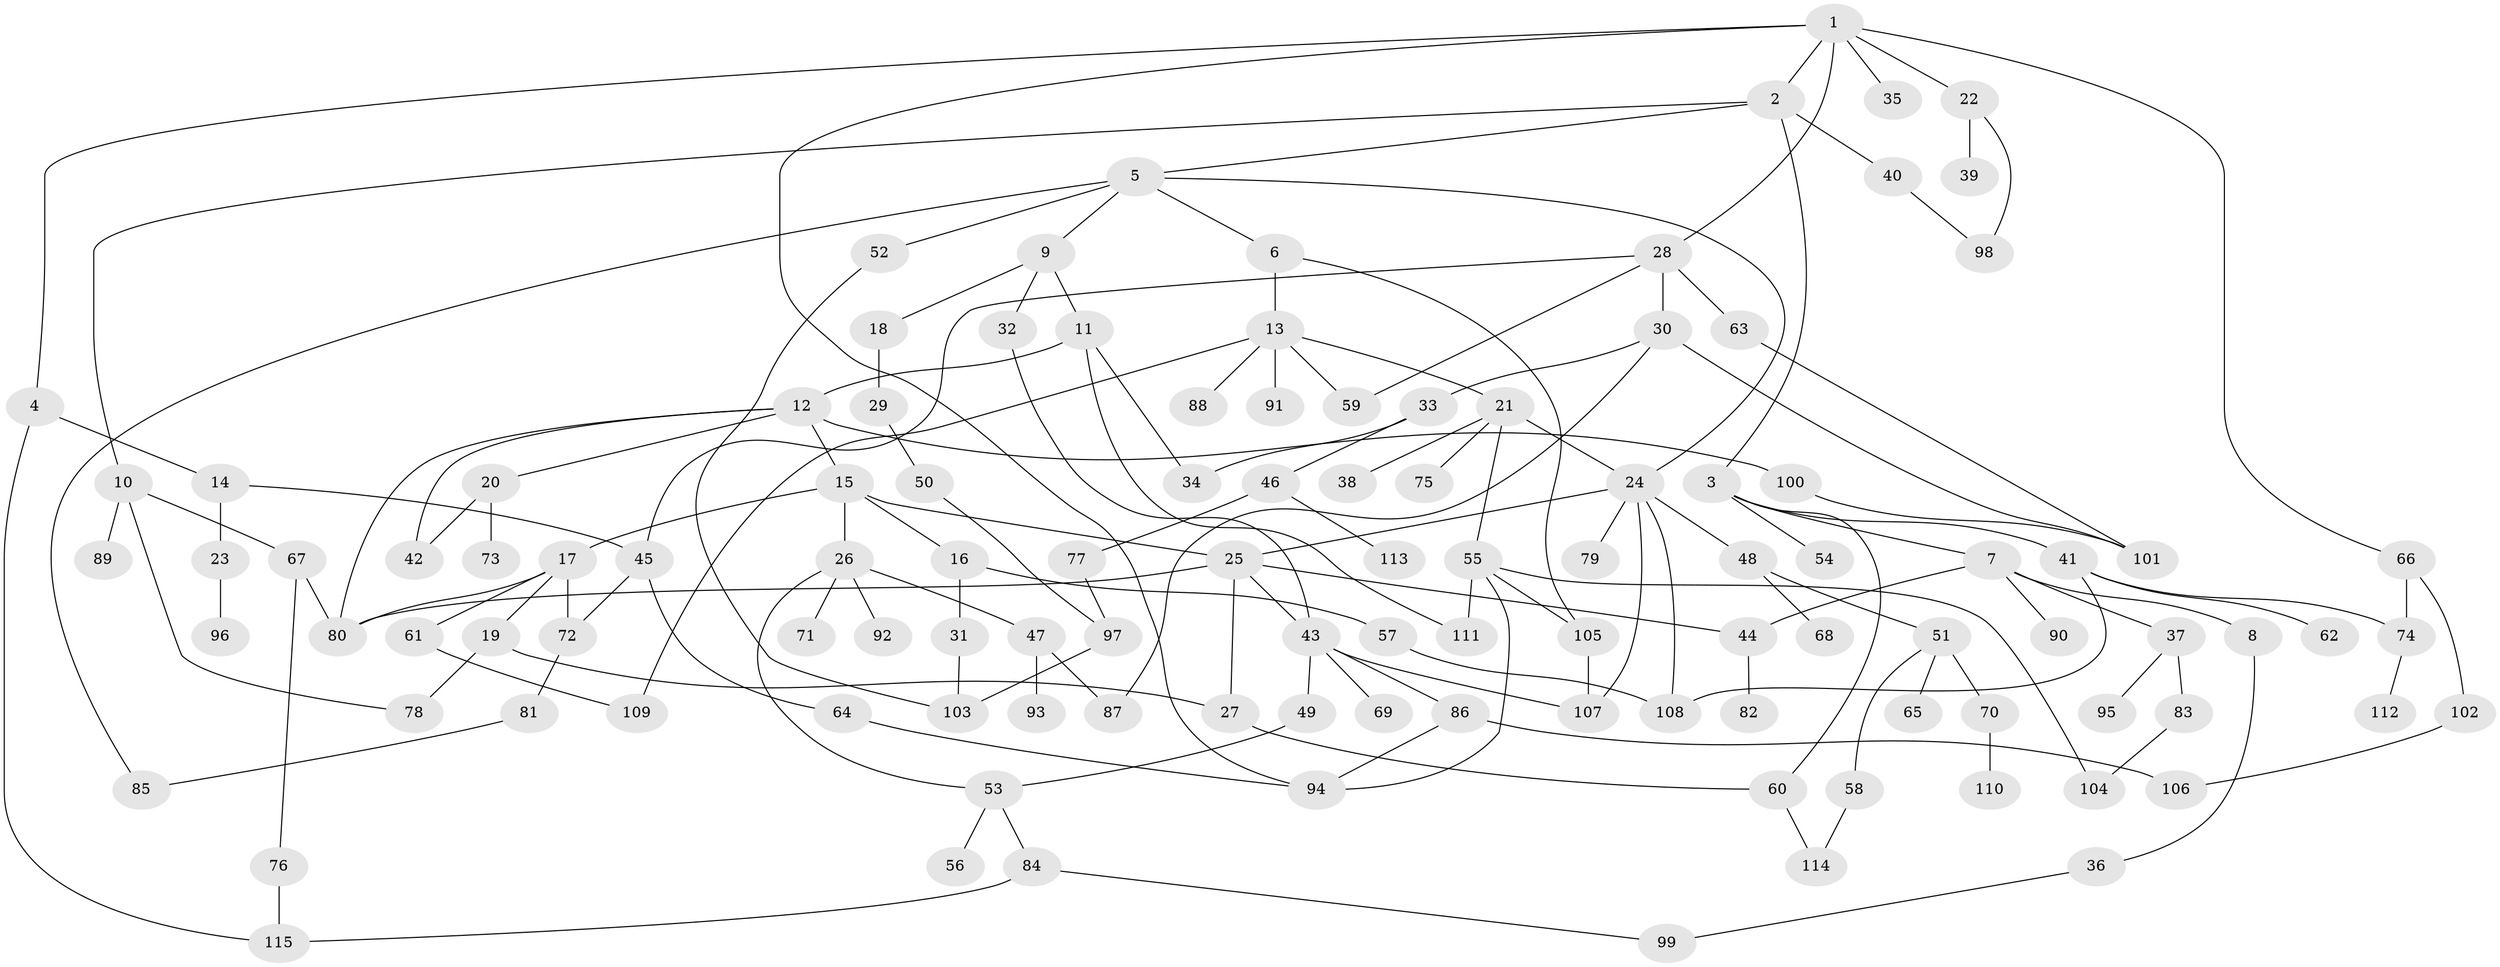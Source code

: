 // coarse degree distribution, {8: 0.05063291139240506, 9: 0.02531645569620253, 3: 0.20253164556962025, 2: 0.3037974683544304, 6: 0.02531645569620253, 4: 0.06329113924050633, 5: 0.06329113924050633, 1: 0.24050632911392406, 7: 0.02531645569620253}
// Generated by graph-tools (version 1.1) at 2025/41/03/06/25 10:41:27]
// undirected, 115 vertices, 155 edges
graph export_dot {
graph [start="1"]
  node [color=gray90,style=filled];
  1;
  2;
  3;
  4;
  5;
  6;
  7;
  8;
  9;
  10;
  11;
  12;
  13;
  14;
  15;
  16;
  17;
  18;
  19;
  20;
  21;
  22;
  23;
  24;
  25;
  26;
  27;
  28;
  29;
  30;
  31;
  32;
  33;
  34;
  35;
  36;
  37;
  38;
  39;
  40;
  41;
  42;
  43;
  44;
  45;
  46;
  47;
  48;
  49;
  50;
  51;
  52;
  53;
  54;
  55;
  56;
  57;
  58;
  59;
  60;
  61;
  62;
  63;
  64;
  65;
  66;
  67;
  68;
  69;
  70;
  71;
  72;
  73;
  74;
  75;
  76;
  77;
  78;
  79;
  80;
  81;
  82;
  83;
  84;
  85;
  86;
  87;
  88;
  89;
  90;
  91;
  92;
  93;
  94;
  95;
  96;
  97;
  98;
  99;
  100;
  101;
  102;
  103;
  104;
  105;
  106;
  107;
  108;
  109;
  110;
  111;
  112;
  113;
  114;
  115;
  1 -- 2;
  1 -- 4;
  1 -- 22;
  1 -- 28;
  1 -- 35;
  1 -- 66;
  1 -- 94;
  2 -- 3;
  2 -- 5;
  2 -- 10;
  2 -- 40;
  3 -- 7;
  3 -- 41;
  3 -- 54;
  3 -- 60;
  4 -- 14;
  4 -- 115;
  5 -- 6;
  5 -- 9;
  5 -- 52;
  5 -- 24;
  5 -- 85;
  6 -- 13;
  6 -- 105;
  7 -- 8;
  7 -- 37;
  7 -- 44;
  7 -- 90;
  8 -- 36;
  9 -- 11;
  9 -- 18;
  9 -- 32;
  10 -- 67;
  10 -- 78;
  10 -- 89;
  11 -- 12;
  11 -- 34;
  11 -- 111;
  12 -- 15;
  12 -- 20;
  12 -- 100;
  12 -- 42;
  12 -- 80;
  13 -- 21;
  13 -- 88;
  13 -- 91;
  13 -- 109;
  13 -- 59;
  14 -- 23;
  14 -- 45;
  15 -- 16;
  15 -- 17;
  15 -- 26;
  15 -- 25;
  16 -- 31;
  16 -- 57;
  17 -- 19;
  17 -- 61;
  17 -- 72;
  17 -- 80;
  18 -- 29;
  19 -- 78;
  19 -- 27;
  20 -- 42;
  20 -- 73;
  21 -- 24;
  21 -- 38;
  21 -- 55;
  21 -- 75;
  22 -- 39;
  22 -- 98;
  23 -- 96;
  24 -- 25;
  24 -- 48;
  24 -- 79;
  24 -- 107;
  24 -- 108;
  25 -- 27;
  25 -- 80;
  25 -- 44;
  25 -- 43;
  26 -- 47;
  26 -- 53;
  26 -- 71;
  26 -- 92;
  27 -- 60;
  28 -- 30;
  28 -- 59;
  28 -- 63;
  28 -- 45;
  29 -- 50;
  30 -- 33;
  30 -- 87;
  30 -- 101;
  31 -- 103;
  32 -- 43;
  33 -- 46;
  33 -- 34;
  36 -- 99;
  37 -- 83;
  37 -- 95;
  40 -- 98;
  41 -- 62;
  41 -- 74;
  41 -- 108;
  43 -- 49;
  43 -- 69;
  43 -- 86;
  43 -- 107;
  44 -- 82;
  45 -- 64;
  45 -- 72;
  46 -- 77;
  46 -- 113;
  47 -- 87;
  47 -- 93;
  48 -- 51;
  48 -- 68;
  49 -- 53;
  50 -- 97;
  51 -- 58;
  51 -- 65;
  51 -- 70;
  52 -- 103;
  53 -- 56;
  53 -- 84;
  55 -- 105;
  55 -- 94;
  55 -- 104;
  55 -- 111;
  57 -- 108;
  58 -- 114;
  60 -- 114;
  61 -- 109;
  63 -- 101;
  64 -- 94;
  66 -- 102;
  66 -- 74;
  67 -- 76;
  67 -- 80;
  70 -- 110;
  72 -- 81;
  74 -- 112;
  76 -- 115;
  77 -- 97;
  81 -- 85;
  83 -- 104;
  84 -- 99;
  84 -- 115;
  86 -- 106;
  86 -- 94;
  97 -- 103;
  100 -- 101;
  102 -- 106;
  105 -- 107;
}
